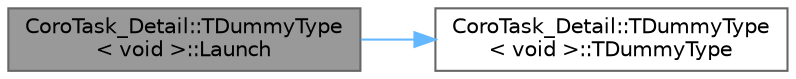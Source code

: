 digraph "CoroTask_Detail::TDummyType&lt; void &gt;::Launch"
{
 // INTERACTIVE_SVG=YES
 // LATEX_PDF_SIZE
  bgcolor="transparent";
  edge [fontname=Helvetica,fontsize=10,labelfontname=Helvetica,labelfontsize=10];
  node [fontname=Helvetica,fontsize=10,shape=box,height=0.2,width=0.4];
  rankdir="LR";
  Node1 [id="Node000001",label="CoroTask_Detail::TDummyType\l\< void \>::Launch",height=0.2,width=0.4,color="gray40", fillcolor="grey60", style="filled", fontcolor="black",tooltip=" "];
  Node1 -> Node2 [id="edge1_Node000001_Node000002",color="steelblue1",style="solid",tooltip=" "];
  Node2 [id="Node000002",label="CoroTask_Detail::TDummyType\l\< void \>::TDummyType",height=0.2,width=0.4,color="grey40", fillcolor="white", style="filled",URL="$d9/d28/classCoroTask__Detail_1_1TDummyType.html#a9121532a8b07cb71bc89d3110cfcf42e",tooltip=" "];
}
